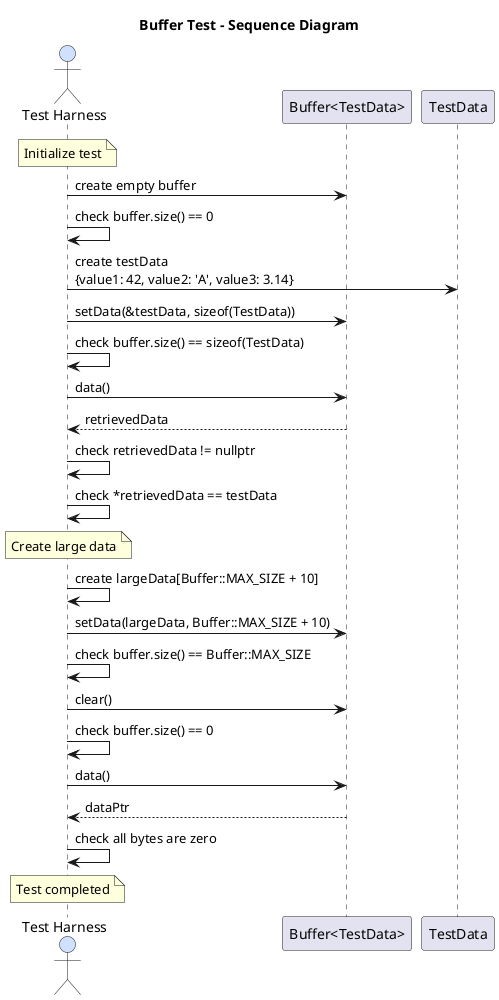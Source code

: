 @startuml buffer_test

skinparam actor {
    BackgroundColor #D0E0FF
}

title Buffer Test - Sequence Diagram

actor "Test Harness" as Test
participant "Buffer<TestData>" as Buffer
participant "TestData" as TestData

note over Test: Initialize test

Test -> Buffer: create empty buffer
Test -> Test: check buffer.size() == 0

Test -> TestData: create testData\n{value1: 42, value2: 'A', value3: 3.14}
Test -> Buffer: setData(&testData, sizeof(TestData))
Test -> Test: check buffer.size() == sizeof(TestData)

Test -> Buffer: data()
Test <-- Buffer: retrievedData
Test -> Test: check retrievedData != nullptr
Test -> Test: check *retrievedData == testData

note over Test: Create large data

Test -> Test: create largeData[Buffer::MAX_SIZE + 10]
Test -> Buffer: setData(largeData, Buffer::MAX_SIZE + 10)
Test -> Test: check buffer.size() == Buffer::MAX_SIZE

Test -> Buffer: clear()
Test -> Test: check buffer.size() == 0

Test -> Buffer: data()
Test <-- Buffer: dataPtr
Test -> Test: check all bytes are zero

note over Test: Test completed

@enduml 